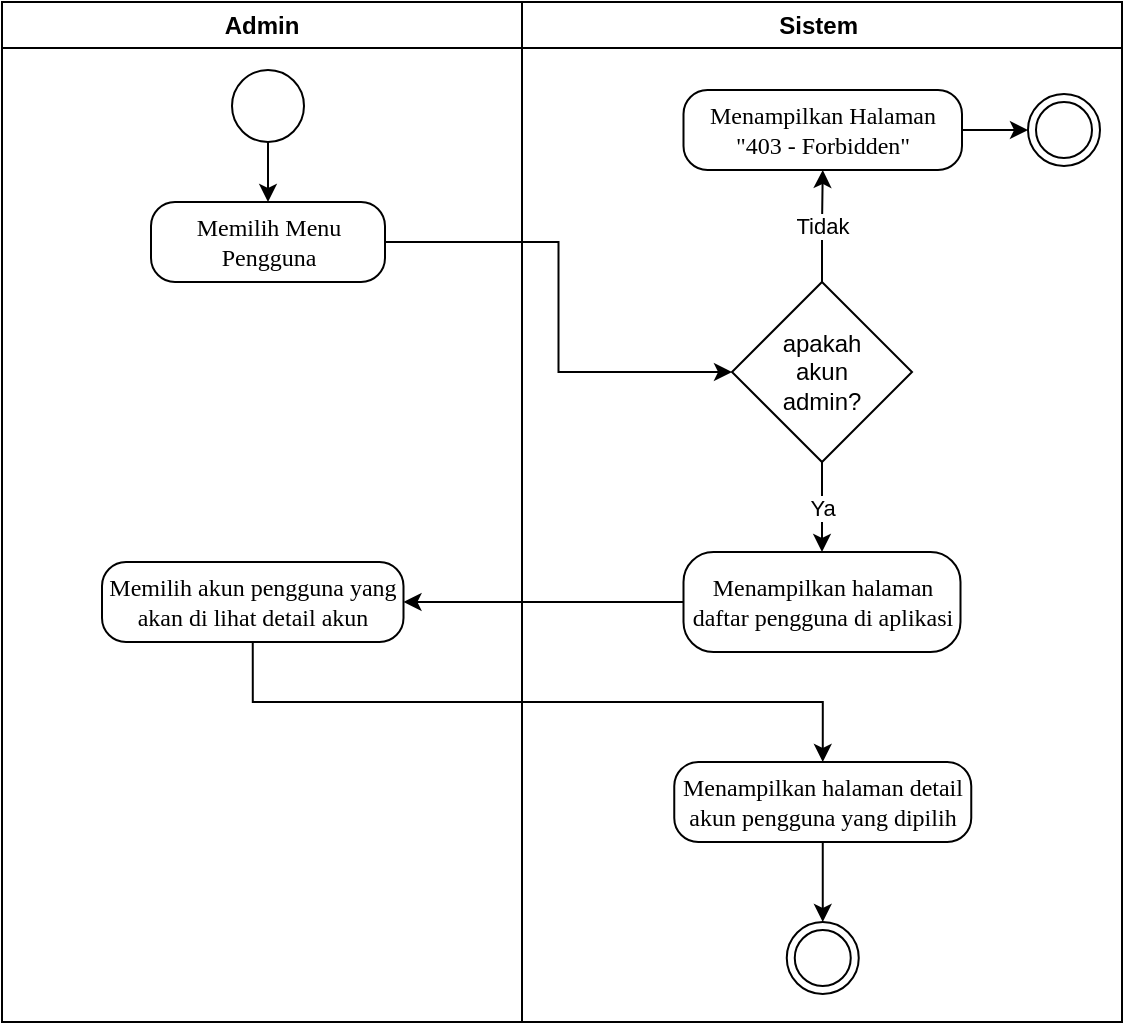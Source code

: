 <mxfile version="21.2.8" type="device">
  <diagram name="Page-1" id="gFpo_FOr5Dwt_9cwHydp">
    <mxGraphModel dx="954" dy="674" grid="1" gridSize="10" guides="1" tooltips="1" connect="1" arrows="1" fold="1" page="1" pageScale="1" pageWidth="850" pageHeight="1100" math="0" shadow="0">
      <root>
        <mxCell id="0" />
        <mxCell id="1" parent="0" />
        <mxCell id="JtAF3XfoLmpFIwlsZT2Y-1" value="Admin" style="swimlane;whiteSpace=wrap;html=1;" parent="1" vertex="1">
          <mxGeometry x="150" y="170" width="260" height="510" as="geometry" />
        </mxCell>
        <mxCell id="JtAF3XfoLmpFIwlsZT2Y-14" style="edgeStyle=orthogonalEdgeStyle;rounded=0;orthogonalLoop=1;jettySize=auto;html=1;exitX=0.5;exitY=1;exitDx=0;exitDy=0;entryX=0.5;entryY=0;entryDx=0;entryDy=0;" parent="JtAF3XfoLmpFIwlsZT2Y-1" source="JtAF3XfoLmpFIwlsZT2Y-3" target="JtAF3XfoLmpFIwlsZT2Y-4" edge="1">
          <mxGeometry relative="1" as="geometry" />
        </mxCell>
        <mxCell id="JtAF3XfoLmpFIwlsZT2Y-3" value="" style="ellipse;html=1;" parent="JtAF3XfoLmpFIwlsZT2Y-1" vertex="1">
          <mxGeometry x="115" y="34" width="36" height="36" as="geometry" />
        </mxCell>
        <mxCell id="JtAF3XfoLmpFIwlsZT2Y-4" value="&lt;font style=&quot;font-size: 12px;&quot; face=&quot;Times New Roman&quot;&gt;Memilih Menu Pengguna&lt;/font&gt;" style="rounded=1;whiteSpace=wrap;html=1;arcSize=30;" parent="JtAF3XfoLmpFIwlsZT2Y-1" vertex="1">
          <mxGeometry x="74.5" y="100" width="117" height="40" as="geometry" />
        </mxCell>
        <mxCell id="JtAF3XfoLmpFIwlsZT2Y-6" value="&lt;font face=&quot;Times New Roman&quot;&gt;Memilih akun pengguna yang akan di lihat detail akun&lt;/font&gt;" style="rounded=1;whiteSpace=wrap;html=1;arcSize=30;" parent="JtAF3XfoLmpFIwlsZT2Y-1" vertex="1">
          <mxGeometry x="50" y="280" width="150.75" height="40" as="geometry" />
        </mxCell>
        <mxCell id="JtAF3XfoLmpFIwlsZT2Y-2" value="Sistem&amp;nbsp;" style="swimlane;whiteSpace=wrap;html=1;" parent="1" vertex="1">
          <mxGeometry x="410" y="170" width="300" height="510" as="geometry" />
        </mxCell>
        <mxCell id="JtAF3XfoLmpFIwlsZT2Y-5" value="&lt;font style=&quot;font-size: 12px;&quot; face=&quot;Times New Roman&quot;&gt;Menampilkan halaman daftar pengguna di aplikasi&lt;/font&gt;" style="rounded=1;whiteSpace=wrap;html=1;arcSize=30;" parent="JtAF3XfoLmpFIwlsZT2Y-2" vertex="1">
          <mxGeometry x="80.75" y="275" width="138.5" height="50" as="geometry" />
        </mxCell>
        <mxCell id="acUBiXBtNNW5MbfLnJTN-10" style="edgeStyle=orthogonalEdgeStyle;rounded=0;orthogonalLoop=1;jettySize=auto;html=1;exitX=1;exitY=0.5;exitDx=0;exitDy=0;entryX=0;entryY=0.5;entryDx=0;entryDy=0;" parent="JtAF3XfoLmpFIwlsZT2Y-2" source="JtAF3XfoLmpFIwlsZT2Y-7" target="acUBiXBtNNW5MbfLnJTN-8" edge="1">
          <mxGeometry relative="1" as="geometry" />
        </mxCell>
        <mxCell id="JtAF3XfoLmpFIwlsZT2Y-7" value="&lt;font face=&quot;Times New Roman&quot;&gt;Menampilkan Halaman&lt;br&gt;&quot;403 - Forbidden&quot;&lt;br&gt;&lt;/font&gt;" style="rounded=1;whiteSpace=wrap;html=1;arcSize=30;" parent="JtAF3XfoLmpFIwlsZT2Y-2" vertex="1">
          <mxGeometry x="80.75" y="44" width="139.25" height="40" as="geometry" />
        </mxCell>
        <mxCell id="acUBiXBtNNW5MbfLnJTN-13" style="edgeStyle=orthogonalEdgeStyle;rounded=0;orthogonalLoop=1;jettySize=auto;html=1;exitX=0.5;exitY=1;exitDx=0;exitDy=0;entryX=0.5;entryY=0;entryDx=0;entryDy=0;" parent="JtAF3XfoLmpFIwlsZT2Y-2" source="JtAF3XfoLmpFIwlsZT2Y-11" target="JtAF3XfoLmpFIwlsZT2Y-13" edge="1">
          <mxGeometry relative="1" as="geometry" />
        </mxCell>
        <mxCell id="JtAF3XfoLmpFIwlsZT2Y-11" value="&lt;font face=&quot;Times New Roman&quot;&gt;Menampilkan halaman detail akun pengguna yang dipilih&lt;/font&gt;" style="rounded=1;whiteSpace=wrap;html=1;arcSize=30;" parent="JtAF3XfoLmpFIwlsZT2Y-2" vertex="1">
          <mxGeometry x="76.13" y="380" width="148.5" height="40" as="geometry" />
        </mxCell>
        <mxCell id="acUBiXBtNNW5MbfLnJTN-5" value="Ya" style="edgeStyle=orthogonalEdgeStyle;rounded=0;orthogonalLoop=1;jettySize=auto;html=1;exitX=0.5;exitY=1;exitDx=0;exitDy=0;entryX=0.5;entryY=0;entryDx=0;entryDy=0;" parent="JtAF3XfoLmpFIwlsZT2Y-2" source="JtAF3XfoLmpFIwlsZT2Y-10" target="JtAF3XfoLmpFIwlsZT2Y-5" edge="1">
          <mxGeometry relative="1" as="geometry" />
        </mxCell>
        <mxCell id="acUBiXBtNNW5MbfLnJTN-6" value="Tidak" style="edgeStyle=orthogonalEdgeStyle;rounded=0;orthogonalLoop=1;jettySize=auto;html=1;exitX=0.5;exitY=0;exitDx=0;exitDy=0;entryX=0.5;entryY=1;entryDx=0;entryDy=0;" parent="JtAF3XfoLmpFIwlsZT2Y-2" source="JtAF3XfoLmpFIwlsZT2Y-10" target="JtAF3XfoLmpFIwlsZT2Y-7" edge="1">
          <mxGeometry relative="1" as="geometry" />
        </mxCell>
        <mxCell id="JtAF3XfoLmpFIwlsZT2Y-10" value="apakah&lt;br&gt;akun&lt;br&gt;admin?" style="rhombus;whiteSpace=wrap;html=1;" parent="JtAF3XfoLmpFIwlsZT2Y-2" vertex="1">
          <mxGeometry x="105" y="140" width="90" height="90" as="geometry" />
        </mxCell>
        <mxCell id="acUBiXBtNNW5MbfLnJTN-8" value="" style="ellipse;html=1;shape=endState;" parent="JtAF3XfoLmpFIwlsZT2Y-2" vertex="1">
          <mxGeometry x="253" y="46" width="36" height="36" as="geometry" />
        </mxCell>
        <mxCell id="JtAF3XfoLmpFIwlsZT2Y-13" value="" style="ellipse;html=1;shape=endState;" parent="JtAF3XfoLmpFIwlsZT2Y-2" vertex="1">
          <mxGeometry x="132.38" y="460" width="36" height="36" as="geometry" />
        </mxCell>
        <mxCell id="acUBiXBtNNW5MbfLnJTN-4" style="edgeStyle=orthogonalEdgeStyle;rounded=0;orthogonalLoop=1;jettySize=auto;html=1;exitX=1;exitY=0.5;exitDx=0;exitDy=0;entryX=0;entryY=0.5;entryDx=0;entryDy=0;" parent="1" source="JtAF3XfoLmpFIwlsZT2Y-4" target="JtAF3XfoLmpFIwlsZT2Y-10" edge="1">
          <mxGeometry relative="1" as="geometry" />
        </mxCell>
        <mxCell id="acUBiXBtNNW5MbfLnJTN-7" style="edgeStyle=orthogonalEdgeStyle;rounded=0;orthogonalLoop=1;jettySize=auto;html=1;exitX=0;exitY=0.5;exitDx=0;exitDy=0;entryX=1;entryY=0.5;entryDx=0;entryDy=0;" parent="1" source="JtAF3XfoLmpFIwlsZT2Y-5" target="JtAF3XfoLmpFIwlsZT2Y-6" edge="1">
          <mxGeometry relative="1" as="geometry" />
        </mxCell>
        <mxCell id="acUBiXBtNNW5MbfLnJTN-11" style="edgeStyle=orthogonalEdgeStyle;rounded=0;orthogonalLoop=1;jettySize=auto;html=1;exitX=0.5;exitY=1;exitDx=0;exitDy=0;entryX=0.5;entryY=0;entryDx=0;entryDy=0;" parent="1" source="JtAF3XfoLmpFIwlsZT2Y-6" target="JtAF3XfoLmpFIwlsZT2Y-11" edge="1">
          <mxGeometry relative="1" as="geometry" />
        </mxCell>
      </root>
    </mxGraphModel>
  </diagram>
</mxfile>
